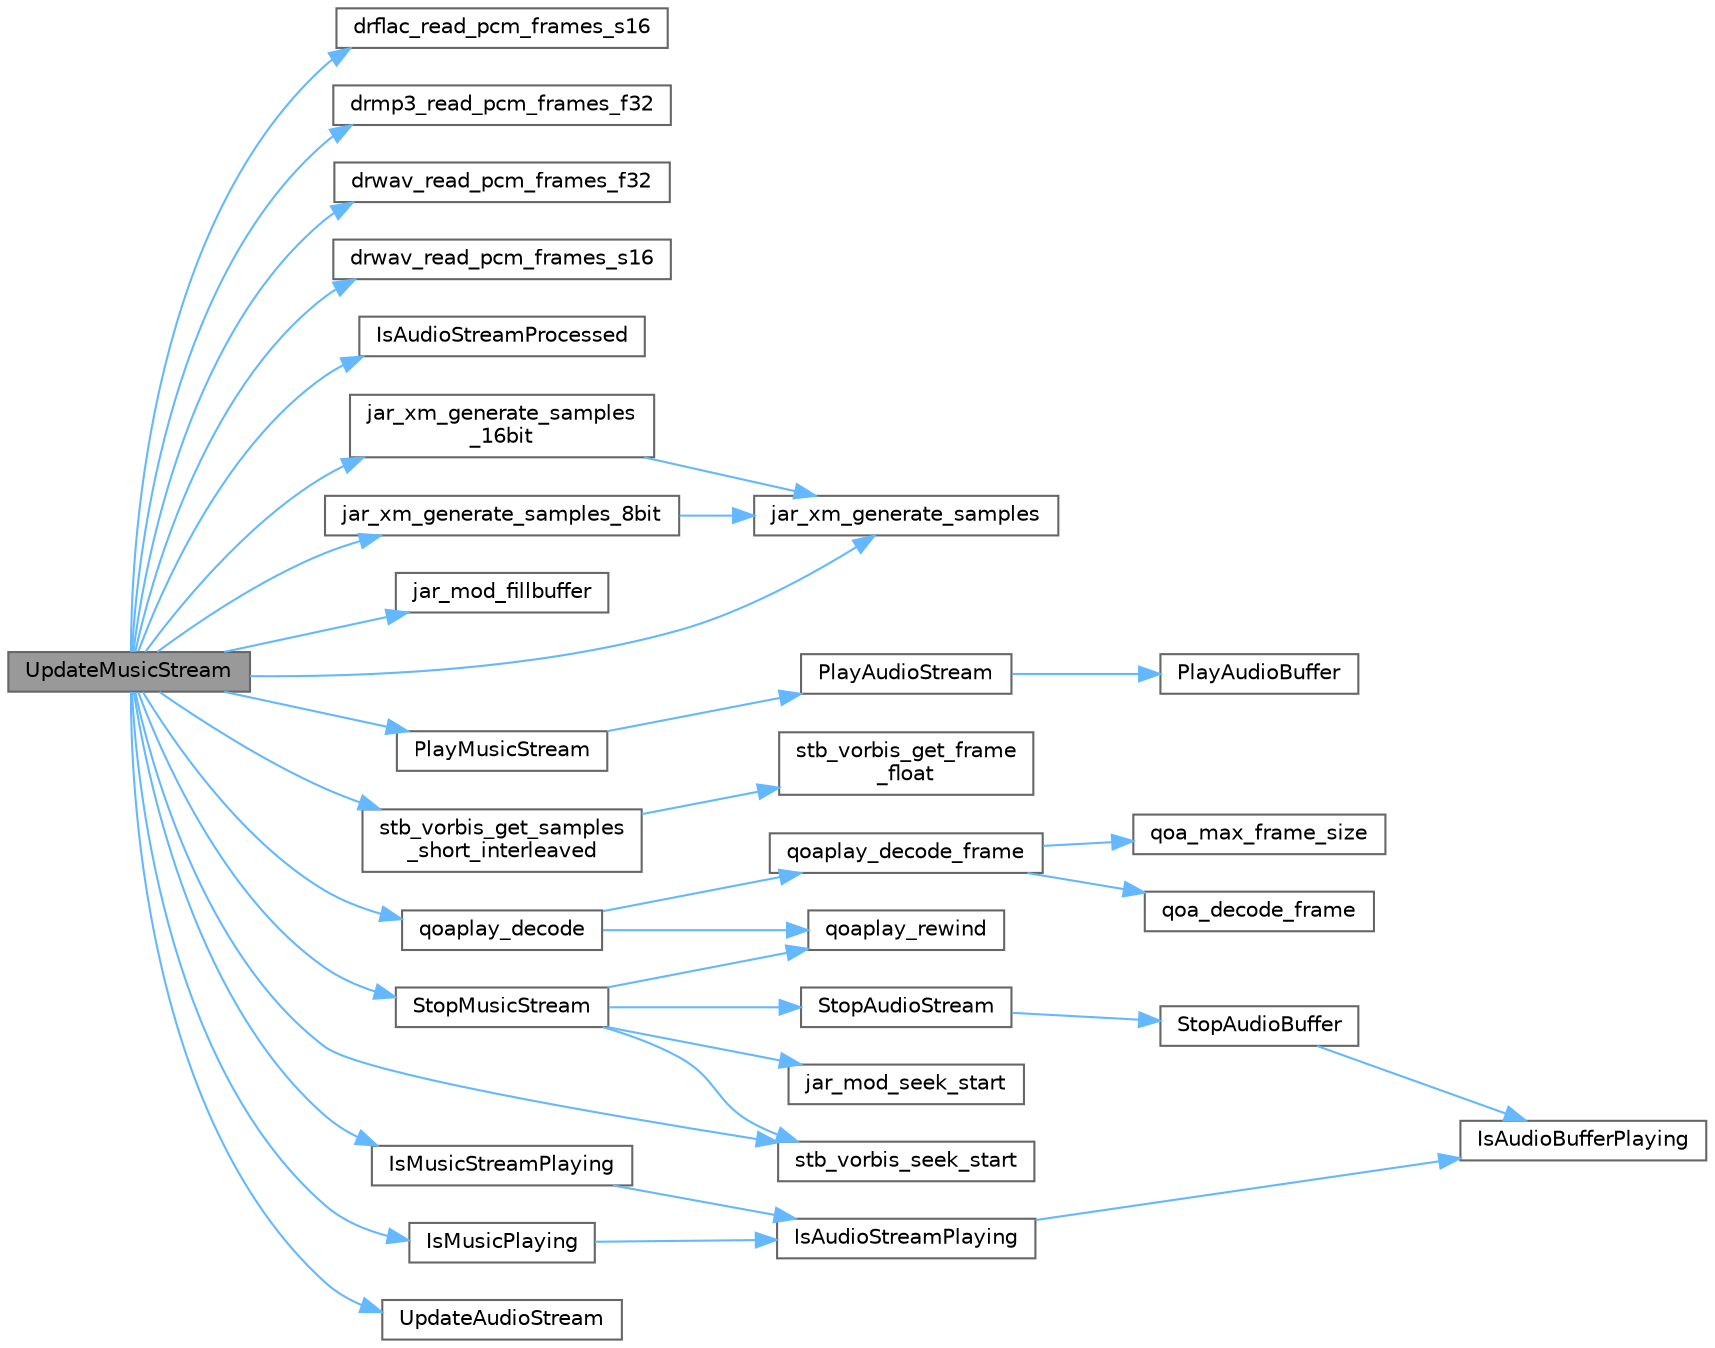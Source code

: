 digraph "UpdateMusicStream"
{
 // LATEX_PDF_SIZE
  bgcolor="transparent";
  edge [fontname=Helvetica,fontsize=10,labelfontname=Helvetica,labelfontsize=10];
  node [fontname=Helvetica,fontsize=10,shape=box,height=0.2,width=0.4];
  rankdir="LR";
  Node1 [id="Node000001",label="UpdateMusicStream",height=0.2,width=0.4,color="gray40", fillcolor="grey60", style="filled", fontcolor="black",tooltip=" "];
  Node1 -> Node2 [id="edge71_Node000001_Node000002",color="steelblue1",style="solid",tooltip=" "];
  Node2 [id="Node000002",label="drflac_read_pcm_frames_s16",height=0.2,width=0.4,color="grey40", fillcolor="white", style="filled",URL="$_classes_2lib_2external_2dr__flac_8h.html#a12f7303d9deb02e5d2d402f64cf03163",tooltip=" "];
  Node1 -> Node3 [id="edge72_Node000001_Node000003",color="steelblue1",style="solid",tooltip=" "];
  Node3 [id="Node000003",label="drmp3_read_pcm_frames_f32",height=0.2,width=0.4,color="grey40", fillcolor="white", style="filled",URL="$_classes_2lib_2external_2dr__mp3_8h.html#a0e588ddd6de55091a74063afecd8d56b",tooltip=" "];
  Node1 -> Node4 [id="edge73_Node000001_Node000004",color="steelblue1",style="solid",tooltip=" "];
  Node4 [id="Node000004",label="drwav_read_pcm_frames_f32",height=0.2,width=0.4,color="grey40", fillcolor="white", style="filled",URL="$_classes_2lib_2external_2dr__wav_8h.html#a5a8ce89d5c12f4e7f9ea8a17d2c8337c",tooltip=" "];
  Node1 -> Node5 [id="edge74_Node000001_Node000005",color="steelblue1",style="solid",tooltip=" "];
  Node5 [id="Node000005",label="drwav_read_pcm_frames_s16",height=0.2,width=0.4,color="grey40", fillcolor="white", style="filled",URL="$_classes_2lib_2external_2dr__wav_8h.html#acf48d38f1258631922c4f4ab5b8357d7",tooltip=" "];
  Node1 -> Node6 [id="edge75_Node000001_Node000006",color="steelblue1",style="solid",tooltip=" "];
  Node6 [id="Node000006",label="IsAudioStreamProcessed",height=0.2,width=0.4,color="grey40", fillcolor="white", style="filled",URL="$_classes_2lib_2raudio_8c.html#a984511af42cccc47a01b251b3c43c36b",tooltip=" "];
  Node1 -> Node7 [id="edge76_Node000001_Node000007",color="steelblue1",style="solid",tooltip=" "];
  Node7 [id="Node000007",label="IsMusicPlaying",height=0.2,width=0.4,color="grey40", fillcolor="white", style="filled",URL="$_classes_2lib_2raylib_2src_2raudio_8c.html#a21ad520e948dfcca2d7bfdce9d7bb3f7",tooltip=" "];
  Node7 -> Node8 [id="edge77_Node000007_Node000008",color="steelblue1",style="solid",tooltip=" "];
  Node8 [id="Node000008",label="IsAudioStreamPlaying",height=0.2,width=0.4,color="grey40", fillcolor="white", style="filled",URL="$_classes_2lib_2raudio_8c.html#a011be289cff0ce881ddb378868f29dca",tooltip=" "];
  Node8 -> Node9 [id="edge78_Node000008_Node000009",color="steelblue1",style="solid",tooltip=" "];
  Node9 [id="Node000009",label="IsAudioBufferPlaying",height=0.2,width=0.4,color="grey40", fillcolor="white", style="filled",URL="$_classes_2lib_2raudio_8c.html#a22d1b17209c34733b05e0e2850e1df3a",tooltip=" "];
  Node1 -> Node10 [id="edge79_Node000001_Node000010",color="steelblue1",style="solid",tooltip=" "];
  Node10 [id="Node000010",label="IsMusicStreamPlaying",height=0.2,width=0.4,color="grey40", fillcolor="white", style="filled",URL="$_classes_2lib_2raudio_8c.html#a7236e3562b69a4ac40fb3e0b72a497ed",tooltip=" "];
  Node10 -> Node8 [id="edge80_Node000010_Node000008",color="steelblue1",style="solid",tooltip=" "];
  Node1 -> Node11 [id="edge81_Node000001_Node000011",color="steelblue1",style="solid",tooltip=" "];
  Node11 [id="Node000011",label="jar_mod_fillbuffer",height=0.2,width=0.4,color="grey40", fillcolor="white", style="filled",URL="$_classes_2lib_2external_2jar__mod_8h.html#aaae0576db604b379a412b7db94aaa8c1",tooltip=" "];
  Node1 -> Node12 [id="edge82_Node000001_Node000012",color="steelblue1",style="solid",tooltip=" "];
  Node12 [id="Node000012",label="jar_xm_generate_samples",height=0.2,width=0.4,color="grey40", fillcolor="white", style="filled",URL="$_classes_2lib_2external_2jar__xm_8h.html#a818f4b06a0e4d755e7a992446c05f783",tooltip=" "];
  Node1 -> Node13 [id="edge83_Node000001_Node000013",color="steelblue1",style="solid",tooltip=" "];
  Node13 [id="Node000013",label="jar_xm_generate_samples\l_16bit",height=0.2,width=0.4,color="grey40", fillcolor="white", style="filled",URL="$_classes_2lib_2external_2jar__xm_8h.html#aad9a0cec4fd5feae711ab79e574bd47e",tooltip=" "];
  Node13 -> Node12 [id="edge84_Node000013_Node000012",color="steelblue1",style="solid",tooltip=" "];
  Node1 -> Node14 [id="edge85_Node000001_Node000014",color="steelblue1",style="solid",tooltip=" "];
  Node14 [id="Node000014",label="jar_xm_generate_samples_8bit",height=0.2,width=0.4,color="grey40", fillcolor="white", style="filled",URL="$_classes_2lib_2external_2jar__xm_8h.html#ac5fa7869ada574b7ca87e97e40b12a30",tooltip=" "];
  Node14 -> Node12 [id="edge86_Node000014_Node000012",color="steelblue1",style="solid",tooltip=" "];
  Node1 -> Node15 [id="edge87_Node000001_Node000015",color="steelblue1",style="solid",tooltip=" "];
  Node15 [id="Node000015",label="PlayMusicStream",height=0.2,width=0.4,color="grey40", fillcolor="white", style="filled",URL="$_classes_2lib_2raudio_8c.html#a4c5a0e67b853412824da3882ddd99914",tooltip=" "];
  Node15 -> Node16 [id="edge88_Node000015_Node000016",color="steelblue1",style="solid",tooltip=" "];
  Node16 [id="Node000016",label="PlayAudioStream",height=0.2,width=0.4,color="grey40", fillcolor="white", style="filled",URL="$_classes_2lib_2raudio_8c.html#a4103c4ab745e38641c696b81d3318cde",tooltip=" "];
  Node16 -> Node17 [id="edge89_Node000016_Node000017",color="steelblue1",style="solid",tooltip=" "];
  Node17 [id="Node000017",label="PlayAudioBuffer",height=0.2,width=0.4,color="grey40", fillcolor="white", style="filled",URL="$_classes_2lib_2raudio_8c.html#a9dc486971612309b12657ba6995a8e16",tooltip=" "];
  Node1 -> Node18 [id="edge90_Node000001_Node000018",color="steelblue1",style="solid",tooltip=" "];
  Node18 [id="Node000018",label="qoaplay_decode",height=0.2,width=0.4,color="grey40", fillcolor="white", style="filled",URL="$_classes_2lib_2external_2qoaplay_8c.html#a94b31091dbcba40116eb7ff8bde126af",tooltip=" "];
  Node18 -> Node19 [id="edge91_Node000018_Node000019",color="steelblue1",style="solid",tooltip=" "];
  Node19 [id="Node000019",label="qoaplay_decode_frame",height=0.2,width=0.4,color="grey40", fillcolor="white", style="filled",URL="$_classes_2lib_2external_2qoaplay_8c.html#a85b5bd3db9253543d9807d2342fe4e6b",tooltip=" "];
  Node19 -> Node20 [id="edge92_Node000019_Node000020",color="steelblue1",style="solid",tooltip=" "];
  Node20 [id="Node000020",label="qoa_decode_frame",height=0.2,width=0.4,color="grey40", fillcolor="white", style="filled",URL="$_classes_2lib_2external_2qoa_8h.html#ab24537aedf9ace4efe796acc5ba32208",tooltip=" "];
  Node19 -> Node21 [id="edge93_Node000019_Node000021",color="steelblue1",style="solid",tooltip=" "];
  Node21 [id="Node000021",label="qoa_max_frame_size",height=0.2,width=0.4,color="grey40", fillcolor="white", style="filled",URL="$_classes_2lib_2external_2qoa_8h.html#a000231eba8a5ce040596c7dbb16a36df",tooltip=" "];
  Node18 -> Node22 [id="edge94_Node000018_Node000022",color="steelblue1",style="solid",tooltip=" "];
  Node22 [id="Node000022",label="qoaplay_rewind",height=0.2,width=0.4,color="grey40", fillcolor="white", style="filled",URL="$_classes_2lib_2external_2qoaplay_8c.html#a768b1530651d1357e115e8d26eac531e",tooltip=" "];
  Node1 -> Node23 [id="edge95_Node000001_Node000023",color="steelblue1",style="solid",tooltip=" "];
  Node23 [id="Node000023",label="stb_vorbis_get_samples\l_short_interleaved",height=0.2,width=0.4,color="grey40", fillcolor="white", style="filled",URL="$_classes_2lib_2external_2stb__vorbis_8c.html#ade776d535501af37f599e05ff289f3fe",tooltip=" "];
  Node23 -> Node24 [id="edge96_Node000023_Node000024",color="steelblue1",style="solid",tooltip=" "];
  Node24 [id="Node000024",label="stb_vorbis_get_frame\l_float",height=0.2,width=0.4,color="grey40", fillcolor="white", style="filled",URL="$_classes_2lib_2external_2stb__vorbis_8c.html#a3b2691d598485e0c5e1b4ac56173a0ce",tooltip=" "];
  Node1 -> Node25 [id="edge97_Node000001_Node000025",color="steelblue1",style="solid",tooltip=" "];
  Node25 [id="Node000025",label="stb_vorbis_seek_start",height=0.2,width=0.4,color="grey40", fillcolor="white", style="filled",URL="$_classes_2lib_2external_2stb__vorbis_8c.html#a4e7cb71cdf8073dc887c356e52c3aacd",tooltip=" "];
  Node1 -> Node26 [id="edge98_Node000001_Node000026",color="steelblue1",style="solid",tooltip=" "];
  Node26 [id="Node000026",label="StopMusicStream",height=0.2,width=0.4,color="grey40", fillcolor="white", style="filled",URL="$_classes_2lib_2raudio_8c.html#a24f3f1a7eb41e74f16a70a06836f4cc3",tooltip=" "];
  Node26 -> Node27 [id="edge99_Node000026_Node000027",color="steelblue1",style="solid",tooltip=" "];
  Node27 [id="Node000027",label="jar_mod_seek_start",height=0.2,width=0.4,color="grey40", fillcolor="white", style="filled",URL="$_classes_2lib_2external_2jar__mod_8h.html#ac4b3582d5b65e2365b6f54eaacdbf173",tooltip=" "];
  Node26 -> Node22 [id="edge100_Node000026_Node000022",color="steelblue1",style="solid",tooltip=" "];
  Node26 -> Node25 [id="edge101_Node000026_Node000025",color="steelblue1",style="solid",tooltip=" "];
  Node26 -> Node28 [id="edge102_Node000026_Node000028",color="steelblue1",style="solid",tooltip=" "];
  Node28 [id="Node000028",label="StopAudioStream",height=0.2,width=0.4,color="grey40", fillcolor="white", style="filled",URL="$_classes_2lib_2raudio_8c.html#a1de7d36fd7a8cf801f619244b0e6c834",tooltip=" "];
  Node28 -> Node29 [id="edge103_Node000028_Node000029",color="steelblue1",style="solid",tooltip=" "];
  Node29 [id="Node000029",label="StopAudioBuffer",height=0.2,width=0.4,color="grey40", fillcolor="white", style="filled",URL="$_classes_2lib_2raudio_8c.html#a68eacf979bd42450393ff13e14ed66c4",tooltip=" "];
  Node29 -> Node9 [id="edge104_Node000029_Node000009",color="steelblue1",style="solid",tooltip=" "];
  Node1 -> Node30 [id="edge105_Node000001_Node000030",color="steelblue1",style="solid",tooltip=" "];
  Node30 [id="Node000030",label="UpdateAudioStream",height=0.2,width=0.4,color="grey40", fillcolor="white", style="filled",URL="$_classes_2lib_2raudio_8c.html#afa0fba28d22d30ce9d87645ac801a8fc",tooltip=" "];
}
